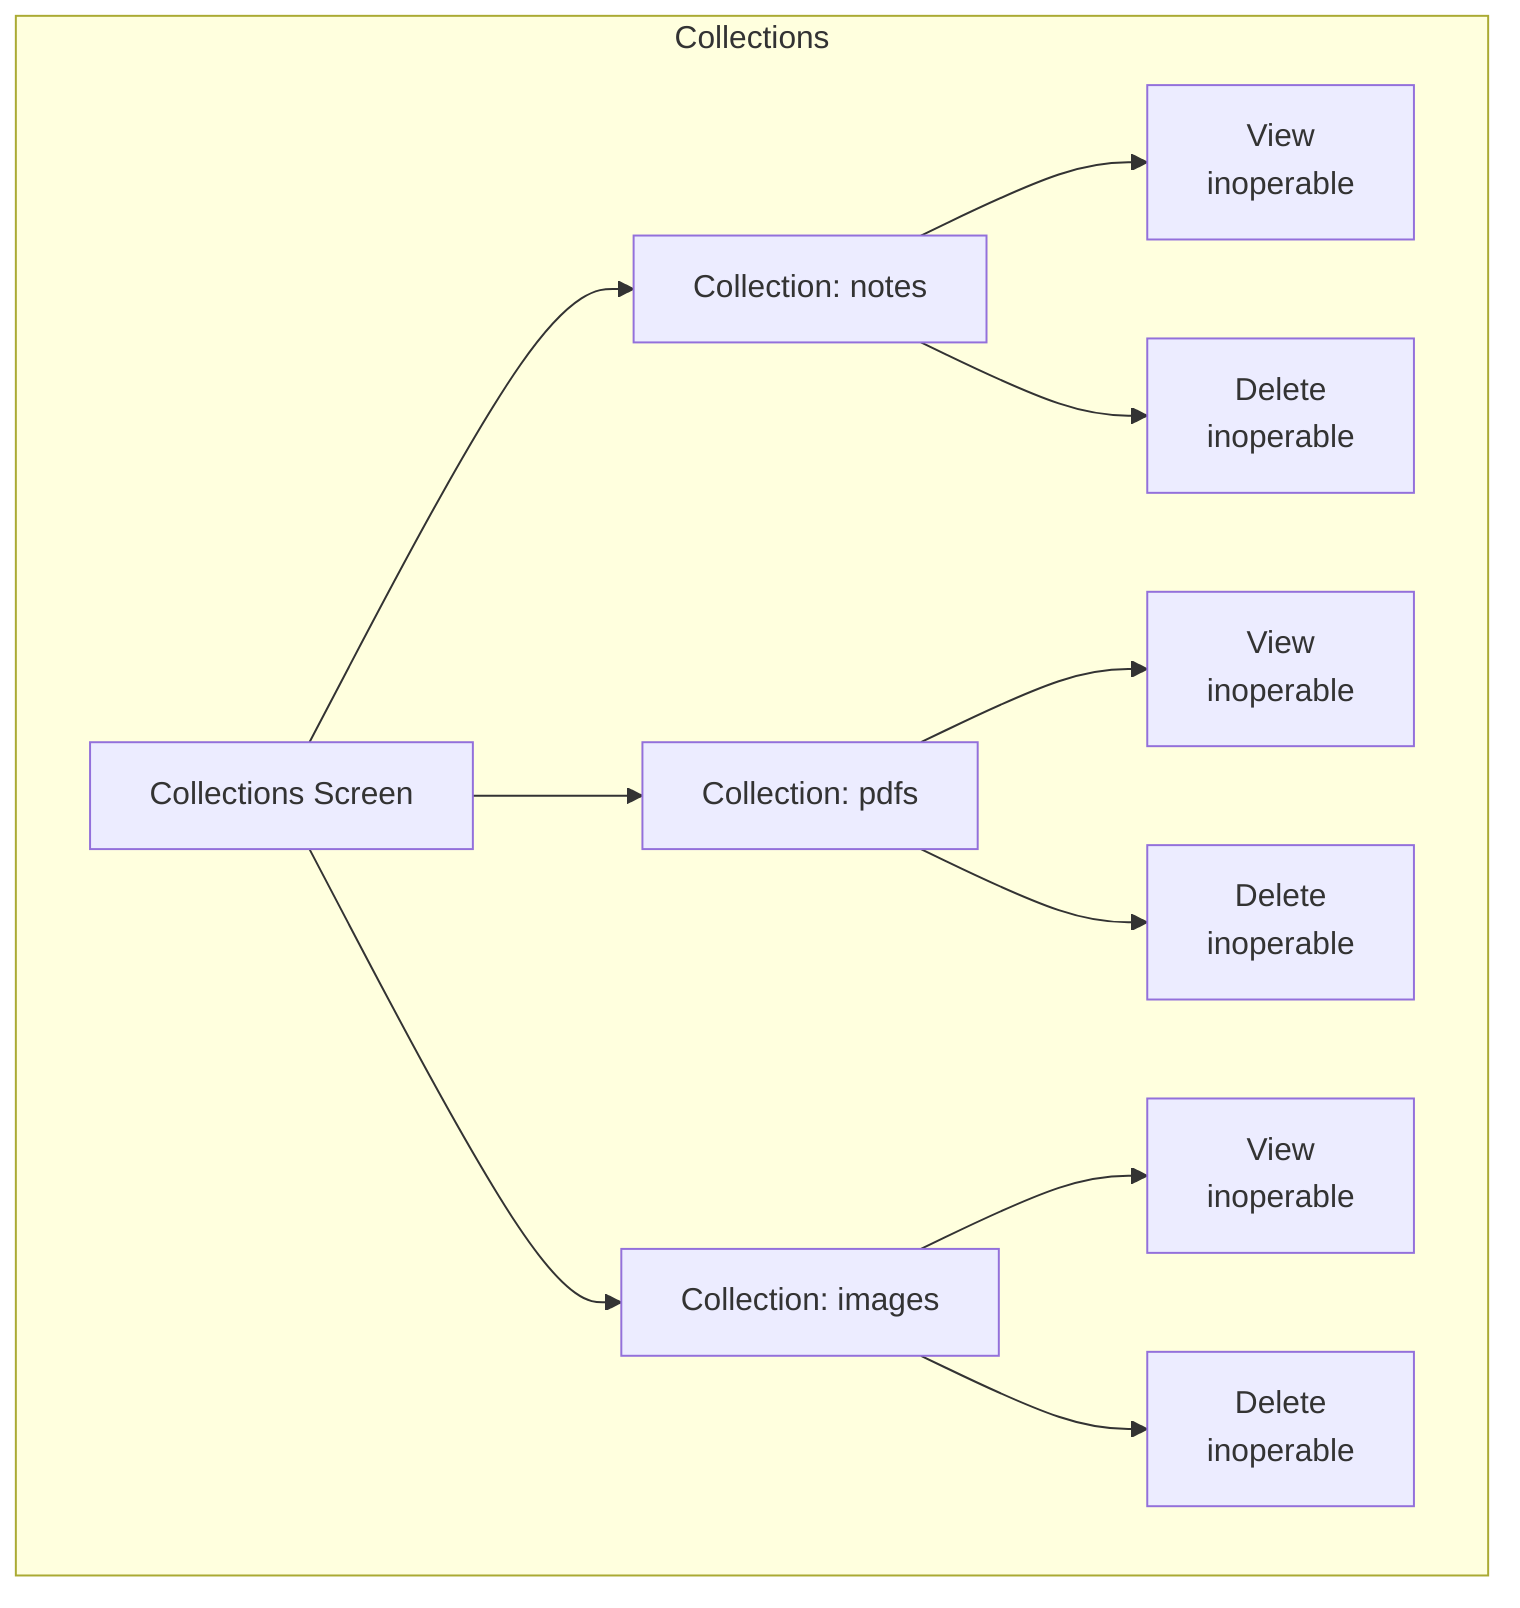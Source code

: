 graph TD
    %% Collections View
    subgraph Collections
        E[Collections Screen]
        F[Collection: notes]
        G[Collection: pdfs]
        H[Collection: images]

        E --> F & G & H

        %% Action buttons for each collection
        F --> I1[View<br>inoperable] & J1[Delete<br>inoperable]
        G --> I2[View<br>inoperable] & J2[Delete<br>inoperable]
        H --> I3[View<br>inoperable] & J3[Delete<br>inoperable]
    end